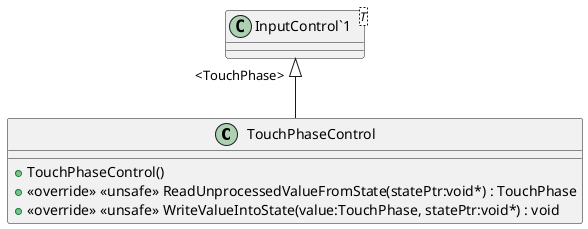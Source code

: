 @startuml
class TouchPhaseControl {
    + TouchPhaseControl()
    + <<override>> <<unsafe>> ReadUnprocessedValueFromState(statePtr:void*) : TouchPhase
    + <<override>> <<unsafe>> WriteValueIntoState(value:TouchPhase, statePtr:void*) : void
}
class "InputControl`1"<T> {
}
"InputControl`1" "<TouchPhase>" <|-- TouchPhaseControl
@enduml
